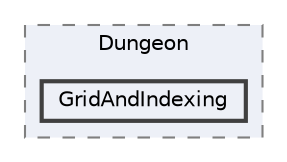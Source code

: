 digraph "Assets/Scripts/Dungeon/GridAndIndexing"
{
 // LATEX_PDF_SIZE
  bgcolor="transparent";
  edge [fontname=Helvetica,fontsize=10,labelfontname=Helvetica,labelfontsize=10];
  node [fontname=Helvetica,fontsize=10,shape=box,height=0.2,width=0.4];
  compound=true
  subgraph clusterdir_3290b40620d4ffde9fceb04207351915 {
    graph [ bgcolor="#edf0f7", pencolor="grey50", label="Dungeon", fontname=Helvetica,fontsize=10 style="filled,dashed", URL="dir_3290b40620d4ffde9fceb04207351915.html",tooltip=""]
  dir_44b8457da4120e9340a6f38533a1b389 [label="GridAndIndexing", fillcolor="#edf0f7", color="grey25", style="filled,bold", URL="dir_44b8457da4120e9340a6f38533a1b389.html",tooltip=""];
  }
}
